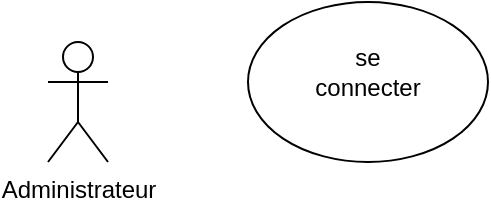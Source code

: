 <mxfile>
    <diagram id="cB_NnOXl_5rUubmFpFkD" name="Page-1">
        <mxGraphModel dx="483" dy="486" grid="1" gridSize="10" guides="1" tooltips="1" connect="1" arrows="1" fold="1" page="1" pageScale="1" pageWidth="827" pageHeight="1169" math="0" shadow="0">
            <root>
                <mxCell id="0"/>
                <mxCell id="1" parent="0"/>
                <mxCell id="2" value="Administrateur" style="shape=umlActor;verticalLabelPosition=bottom;verticalAlign=top;html=1;outlineConnect=0;" vertex="1" parent="1">
                    <mxGeometry x="90" y="70" width="30" height="60" as="geometry"/>
                </mxCell>
                <mxCell id="3" value="" style="group" vertex="1" connectable="0" parent="1">
                    <mxGeometry x="190" y="50" width="120" height="80" as="geometry"/>
                </mxCell>
                <mxCell id="4" value="" style="ellipse;whiteSpace=wrap;html=1;" vertex="1" parent="3">
                    <mxGeometry width="120" height="80" as="geometry"/>
                </mxCell>
                <mxCell id="5" value="se connecter" style="text;html=1;strokeColor=none;fillColor=none;align=center;verticalAlign=middle;whiteSpace=wrap;rounded=0;" vertex="1" parent="3">
                    <mxGeometry x="30" y="20" width="60" height="30" as="geometry"/>
                </mxCell>
            </root>
        </mxGraphModel>
    </diagram>
</mxfile>